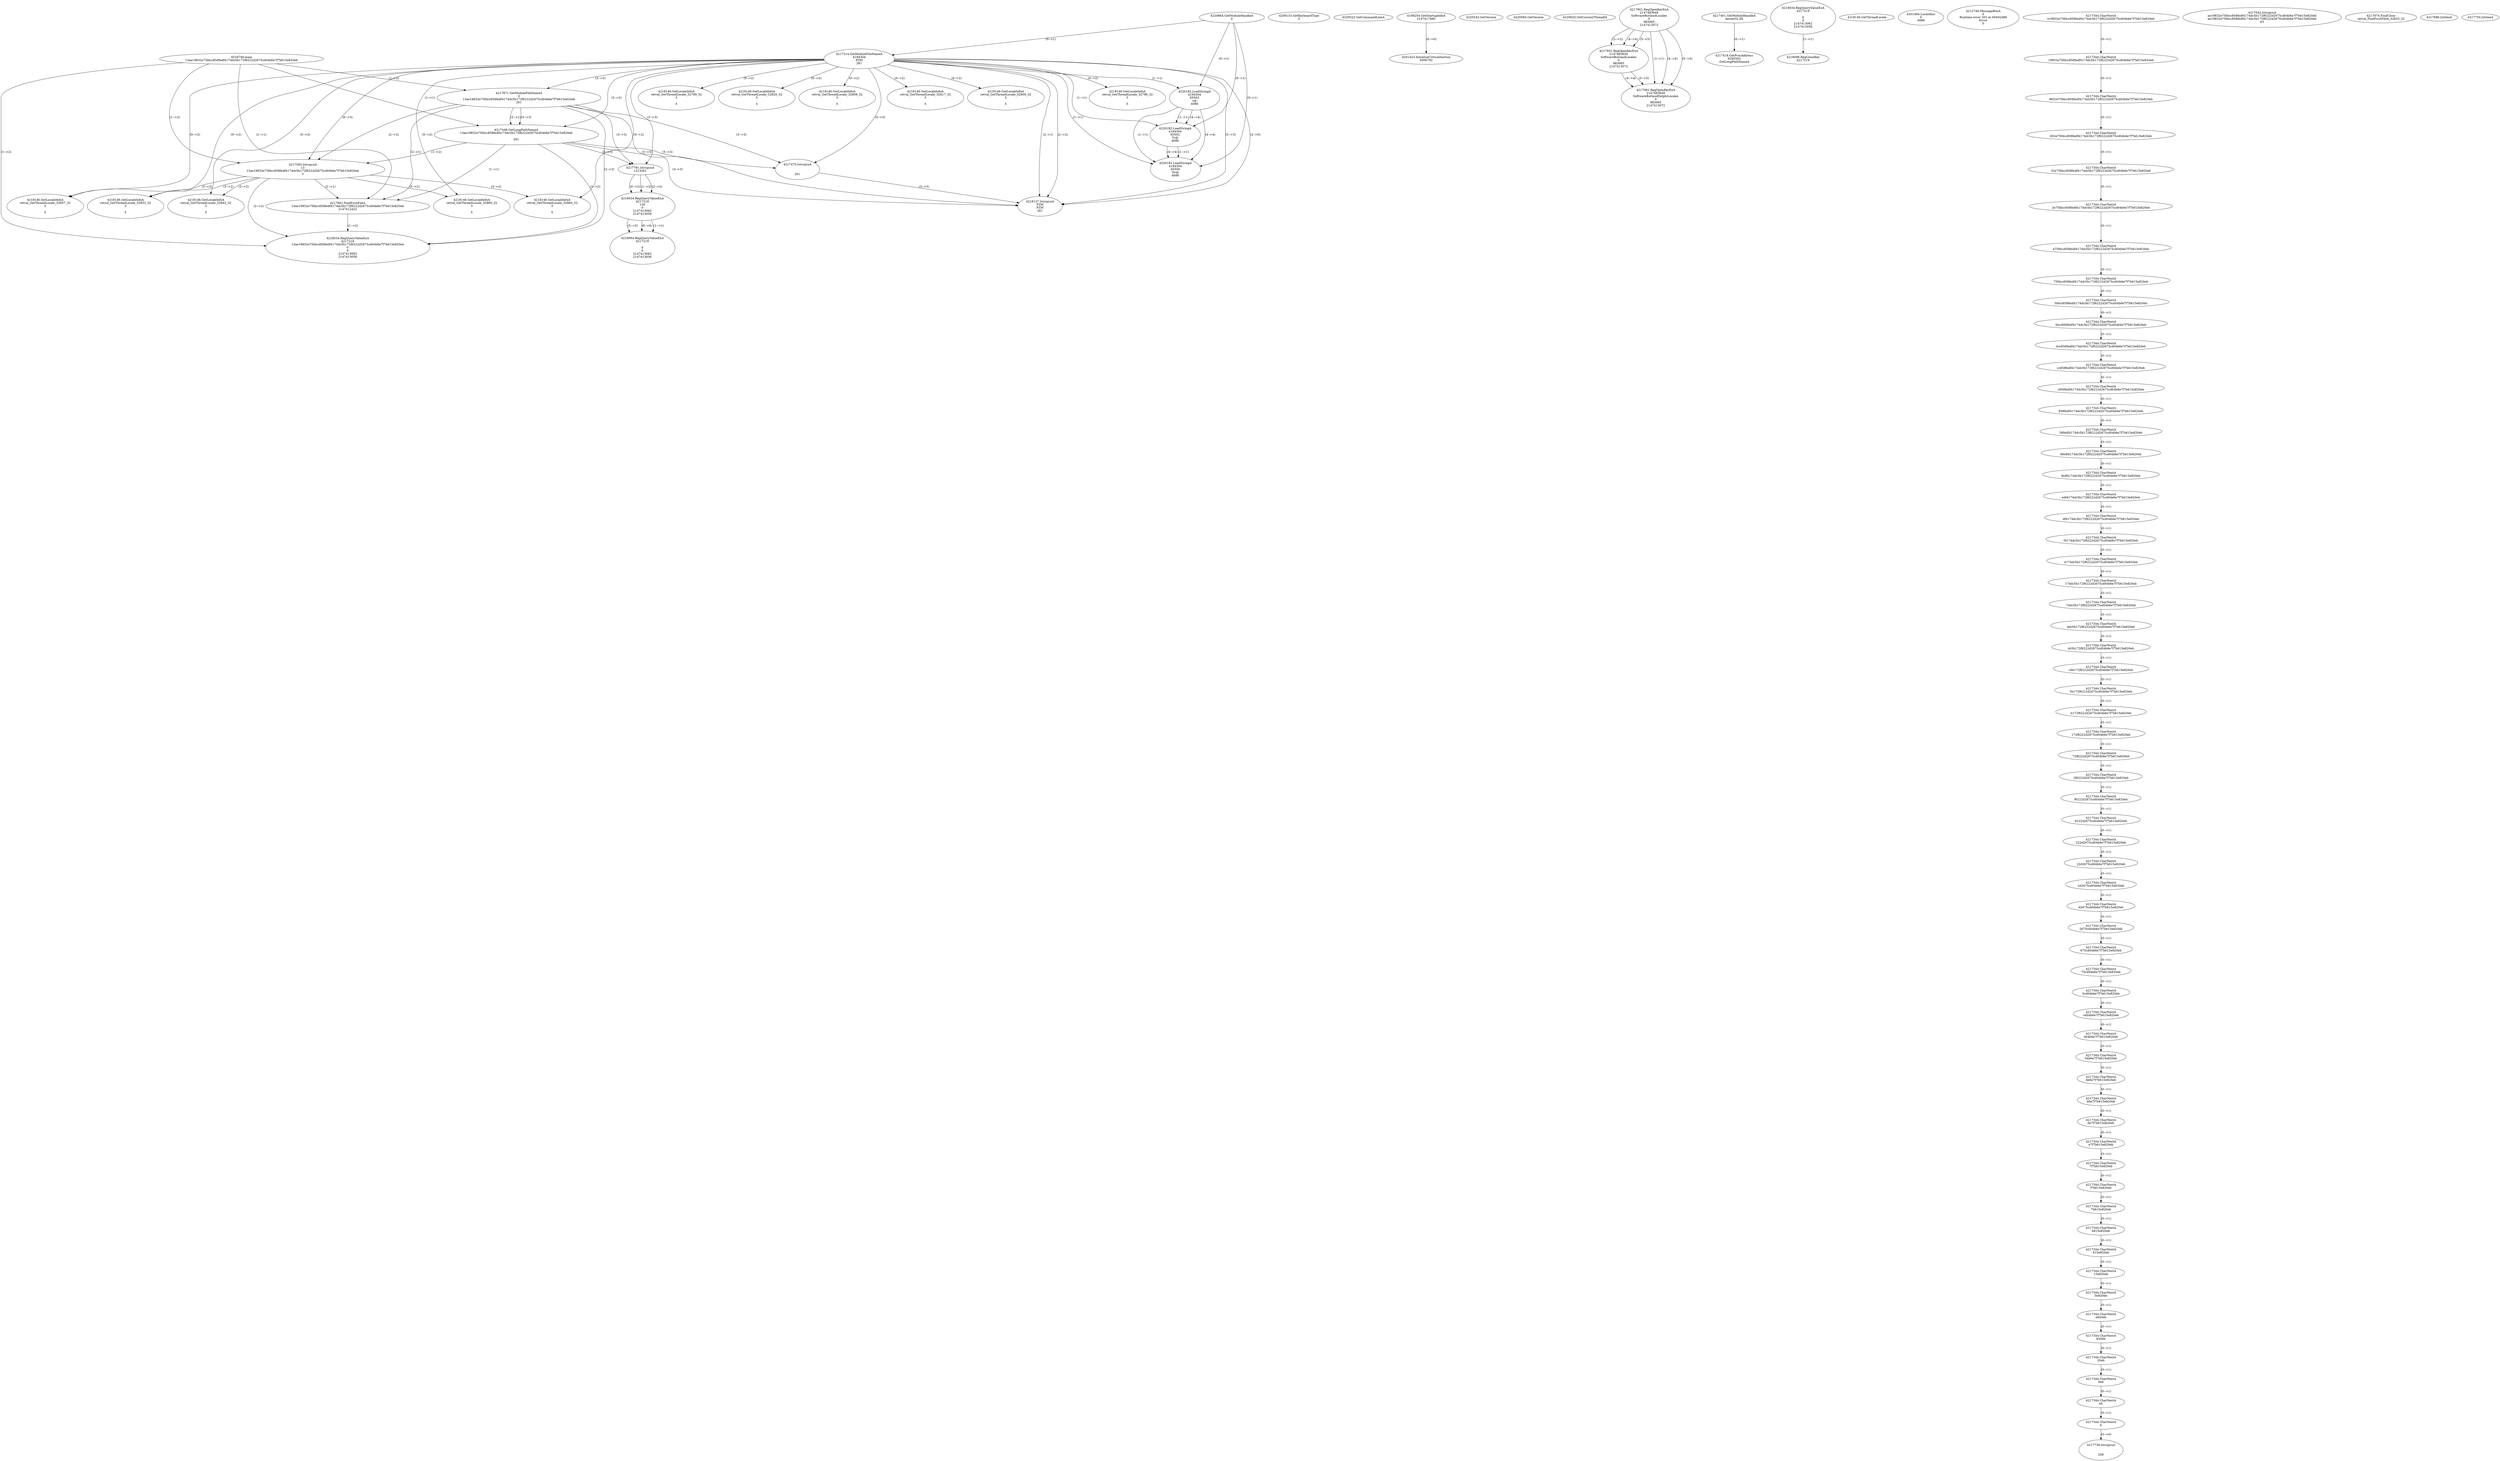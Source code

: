 // Global SCDG with merge call
digraph {
	0 [label="4516748.main
13ae19832e75fdcc858fedf4174dc5b172f6222d2675cd04b6e7f7b615e820eb"]
	1 [label="4220864.GetModuleHandleA
0"]
	2 [label="4209133.GetKeyboardType
0"]
	3 [label="4220523.GetCommandLineA
"]
	4 [label="4199254.GetStartupInfoA
2147417460"]
	5 [label="4220543.GetVersion
"]
	6 [label="4220560.GetVersion
"]
	7 [label="4220620.GetCurrentThreadId
"]
	8 [label="4217214.GetModuleFileNameA
4194304
PZM
261"]
	1 -> 8 [label="(0-->1)"]
	9 [label="4217871.GetModuleFileNameA
0
13ae19832e75fdcc858fedf4174dc5b172f6222d2675cd04b6e7f7b615e820eb
261"]
	0 -> 9 [label="(1-->2)"]
	8 -> 9 [label="(3-->3)"]
	10 [label="4217901.RegOpenKeyExA
2147483649
Software\Borland\Locales
0
983065
2147413072"]
	11 [label="4217401.GetModuleHandleA
kernel32.dll"]
	12 [label="4217418.GetProcAddress
6295592
GetLongPathNameA"]
	11 -> 12 [label="(0-->1)"]
	13 [label="4217448.GetLongPathNameA
13ae19832e75fdcc858fedf4174dc5b172f6222d2675cd04b6e7f7b615e820eb

261"]
	0 -> 13 [label="(1-->1)"]
	9 -> 13 [label="(2-->1)"]
	8 -> 13 [label="(3-->3)"]
	9 -> 13 [label="(3-->3)"]
	14 [label="4217470.lstrcpynA


261"]
	8 -> 14 [label="(3-->3)"]
	9 -> 14 [label="(3-->3)"]
	13 -> 14 [label="(3-->3)"]
	15 [label="4218034.RegQueryValueExA
4217219

0
0
2147413062
2147413056"]
	16 [label="4218098.RegCloseKey
4217219"]
	15 -> 16 [label="(1-->1)"]
	17 [label="4218127.lstrcpynA
PZM
PZM
261"]
	8 -> 17 [label="(2-->1)"]
	8 -> 17 [label="(2-->2)"]
	8 -> 17 [label="(3-->3)"]
	9 -> 17 [label="(3-->3)"]
	13 -> 17 [label="(3-->3)"]
	14 -> 17 [label="(3-->3)"]
	8 -> 17 [label="(2-->0)"]
	18 [label="4218140.GetThreadLocale
"]
	19 [label="4218146.GetLocaleInfoA
retval_GetThreadLocale_32786_32
3

5"]
	8 -> 19 [label="(0-->2)"]
	20 [label="4220182.LoadStringA
4194304
65503
\v@
4096"]
	1 -> 20 [label="(0-->1)"]
	8 -> 20 [label="(1-->1)"]
	21 [label="4220182.LoadStringA
4194304
65502
Tv@
4096"]
	1 -> 21 [label="(0-->1)"]
	8 -> 21 [label="(1-->1)"]
	20 -> 21 [label="(1-->1)"]
	20 -> 21 [label="(4-->4)"]
	22 [label="4201423.InitializeCriticalSection
5006792"]
	4 -> 22 [label="(0-->0)"]
	23 [label="4201484.LocalAlloc
0
4088"]
	24 [label="4212748.MessageBoxA
0
Runtime error 203 at 00402A88
Error
0"]
	25 [label="4217583.lstrcpynA
13
13ae19832e75fdcc858fedf4174dc5b172f6222d2675cd04b6e7f7b615e820eb
3"]
	0 -> 25 [label="(1-->2)"]
	9 -> 25 [label="(2-->2)"]
	13 -> 25 [label="(1-->2)"]
	8 -> 25 [label="(0-->3)"]
	26 [label="4217344.CharNextA
e19832e75fdcc858fedf4174dc5b172f6222d2675cd04b6e7f7b615e820eb"]
	27 [label="4217344.CharNextA
19832e75fdcc858fedf4174dc5b172f6222d2675cd04b6e7f7b615e820eb"]
	26 -> 27 [label="(0-->1)"]
	28 [label="4217344.CharNextA
9832e75fdcc858fedf4174dc5b172f6222d2675cd04b6e7f7b615e820eb"]
	27 -> 28 [label="(0-->1)"]
	29 [label="4217344.CharNextA
832e75fdcc858fedf4174dc5b172f6222d2675cd04b6e7f7b615e820eb"]
	28 -> 29 [label="(0-->1)"]
	30 [label="4217344.CharNextA
32e75fdcc858fedf4174dc5b172f6222d2675cd04b6e7f7b615e820eb"]
	29 -> 30 [label="(0-->1)"]
	31 [label="4217344.CharNextA
2e75fdcc858fedf4174dc5b172f6222d2675cd04b6e7f7b615e820eb"]
	30 -> 31 [label="(0-->1)"]
	32 [label="4217344.CharNextA
e75fdcc858fedf4174dc5b172f6222d2675cd04b6e7f7b615e820eb"]
	31 -> 32 [label="(0-->1)"]
	33 [label="4217344.CharNextA
75fdcc858fedf4174dc5b172f6222d2675cd04b6e7f7b615e820eb"]
	32 -> 33 [label="(0-->1)"]
	34 [label="4217344.CharNextA
5fdcc858fedf4174dc5b172f6222d2675cd04b6e7f7b615e820eb"]
	33 -> 34 [label="(0-->1)"]
	35 [label="4217344.CharNextA
fdcc858fedf4174dc5b172f6222d2675cd04b6e7f7b615e820eb"]
	34 -> 35 [label="(0-->1)"]
	36 [label="4217344.CharNextA
dcc858fedf4174dc5b172f6222d2675cd04b6e7f7b615e820eb"]
	35 -> 36 [label="(0-->1)"]
	37 [label="4217344.CharNextA
cc858fedf4174dc5b172f6222d2675cd04b6e7f7b615e820eb"]
	36 -> 37 [label="(0-->1)"]
	38 [label="4217344.CharNextA
c858fedf4174dc5b172f6222d2675cd04b6e7f7b615e820eb"]
	37 -> 38 [label="(0-->1)"]
	39 [label="4217344.CharNextA
858fedf4174dc5b172f6222d2675cd04b6e7f7b615e820eb"]
	38 -> 39 [label="(0-->1)"]
	40 [label="4217344.CharNextA
58fedf4174dc5b172f6222d2675cd04b6e7f7b615e820eb"]
	39 -> 40 [label="(0-->1)"]
	41 [label="4217344.CharNextA
8fedf4174dc5b172f6222d2675cd04b6e7f7b615e820eb"]
	40 -> 41 [label="(0-->1)"]
	42 [label="4217344.CharNextA
fedf4174dc5b172f6222d2675cd04b6e7f7b615e820eb"]
	41 -> 42 [label="(0-->1)"]
	43 [label="4217344.CharNextA
edf4174dc5b172f6222d2675cd04b6e7f7b615e820eb"]
	42 -> 43 [label="(0-->1)"]
	44 [label="4217344.CharNextA
df4174dc5b172f6222d2675cd04b6e7f7b615e820eb"]
	43 -> 44 [label="(0-->1)"]
	45 [label="4217344.CharNextA
f4174dc5b172f6222d2675cd04b6e7f7b615e820eb"]
	44 -> 45 [label="(0-->1)"]
	46 [label="4217344.CharNextA
4174dc5b172f6222d2675cd04b6e7f7b615e820eb"]
	45 -> 46 [label="(0-->1)"]
	47 [label="4217344.CharNextA
174dc5b172f6222d2675cd04b6e7f7b615e820eb"]
	46 -> 47 [label="(0-->1)"]
	48 [label="4217344.CharNextA
74dc5b172f6222d2675cd04b6e7f7b615e820eb"]
	47 -> 48 [label="(0-->1)"]
	49 [label="4217344.CharNextA
4dc5b172f6222d2675cd04b6e7f7b615e820eb"]
	48 -> 49 [label="(0-->1)"]
	50 [label="4217344.CharNextA
dc5b172f6222d2675cd04b6e7f7b615e820eb"]
	49 -> 50 [label="(0-->1)"]
	51 [label="4217344.CharNextA
c5b172f6222d2675cd04b6e7f7b615e820eb"]
	50 -> 51 [label="(0-->1)"]
	52 [label="4217344.CharNextA
5b172f6222d2675cd04b6e7f7b615e820eb"]
	51 -> 52 [label="(0-->1)"]
	53 [label="4217344.CharNextA
b172f6222d2675cd04b6e7f7b615e820eb"]
	52 -> 53 [label="(0-->1)"]
	54 [label="4217344.CharNextA
172f6222d2675cd04b6e7f7b615e820eb"]
	53 -> 54 [label="(0-->1)"]
	55 [label="4217344.CharNextA
72f6222d2675cd04b6e7f7b615e820eb"]
	54 -> 55 [label="(0-->1)"]
	56 [label="4217344.CharNextA
2f6222d2675cd04b6e7f7b615e820eb"]
	55 -> 56 [label="(0-->1)"]
	57 [label="4217344.CharNextA
f6222d2675cd04b6e7f7b615e820eb"]
	56 -> 57 [label="(0-->1)"]
	58 [label="4217344.CharNextA
6222d2675cd04b6e7f7b615e820eb"]
	57 -> 58 [label="(0-->1)"]
	59 [label="4217344.CharNextA
222d2675cd04b6e7f7b615e820eb"]
	58 -> 59 [label="(0-->1)"]
	60 [label="4217344.CharNextA
22d2675cd04b6e7f7b615e820eb"]
	59 -> 60 [label="(0-->1)"]
	61 [label="4217344.CharNextA
2d2675cd04b6e7f7b615e820eb"]
	60 -> 61 [label="(0-->1)"]
	62 [label="4217344.CharNextA
d2675cd04b6e7f7b615e820eb"]
	61 -> 62 [label="(0-->1)"]
	63 [label="4217344.CharNextA
2675cd04b6e7f7b615e820eb"]
	62 -> 63 [label="(0-->1)"]
	64 [label="4217344.CharNextA
675cd04b6e7f7b615e820eb"]
	63 -> 64 [label="(0-->1)"]
	65 [label="4217344.CharNextA
75cd04b6e7f7b615e820eb"]
	64 -> 65 [label="(0-->1)"]
	66 [label="4217344.CharNextA
5cd04b6e7f7b615e820eb"]
	65 -> 66 [label="(0-->1)"]
	67 [label="4217344.CharNextA
cd04b6e7f7b615e820eb"]
	66 -> 67 [label="(0-->1)"]
	68 [label="4217344.CharNextA
d04b6e7f7b615e820eb"]
	67 -> 68 [label="(0-->1)"]
	69 [label="4217344.CharNextA
04b6e7f7b615e820eb"]
	68 -> 69 [label="(0-->1)"]
	70 [label="4217344.CharNextA
4b6e7f7b615e820eb"]
	69 -> 70 [label="(0-->1)"]
	71 [label="4217344.CharNextA
b6e7f7b615e820eb"]
	70 -> 71 [label="(0-->1)"]
	72 [label="4217344.CharNextA
6e7f7b615e820eb"]
	71 -> 72 [label="(0-->1)"]
	73 [label="4217344.CharNextA
e7f7b615e820eb"]
	72 -> 73 [label="(0-->1)"]
	74 [label="4217344.CharNextA
7f7b615e820eb"]
	73 -> 74 [label="(0-->1)"]
	75 [label="4217344.CharNextA
f7b615e820eb"]
	74 -> 75 [label="(0-->1)"]
	76 [label="4217344.CharNextA
7b615e820eb"]
	75 -> 76 [label="(0-->1)"]
	77 [label="4217344.CharNextA
b615e820eb"]
	76 -> 77 [label="(0-->1)"]
	78 [label="4217344.CharNextA
615e820eb"]
	77 -> 78 [label="(0-->1)"]
	79 [label="4217344.CharNextA
15e820eb"]
	78 -> 79 [label="(0-->1)"]
	80 [label="4217344.CharNextA
5e820eb"]
	79 -> 80 [label="(0-->1)"]
	81 [label="4217344.CharNextA
e820eb"]
	80 -> 81 [label="(0-->1)"]
	82 [label="4217344.CharNextA
820eb"]
	81 -> 82 [label="(0-->1)"]
	83 [label="4217344.CharNextA
20eb"]
	82 -> 83 [label="(0-->1)"]
	84 [label="4217344.CharNextA
0eb"]
	83 -> 84 [label="(0-->1)"]
	85 [label="4217344.CharNextA
eb"]
	84 -> 85 [label="(0-->1)"]
	86 [label="4217344.CharNextA
b"]
	85 -> 86 [label="(0-->1)"]
	87 [label="4217642.lstrcpynA
ae19832e75fdcc858fedf4174dc5b172f6222d2675cd04b6e7f7b615e820eb
ae19832e75fdcc858fedf4174dc5b172f6222d2675cd04b6e7f7b615e820eb
63"]
	88 [label="4217661.FindFirstFileA
13ae19832e75fdcc858fedf4174dc5b172f6222d2675cd04b6e7f7b615e820eb
2147412422"]
	0 -> 88 [label="(1-->1)"]
	9 -> 88 [label="(2-->1)"]
	13 -> 88 [label="(1-->1)"]
	25 -> 88 [label="(2-->1)"]
	89 [label="4217674.FindClose
retval_FindFirstFileA_32833_32"]
	90 [label="4217686.lstrlenA
"]
	91 [label="4217738.lstrcpynA


258"]
	86 -> 91 [label="(0-->0)"]
	92 [label="4217750.lstrlenA
"]
	93 [label="4217791.lstrcpynA
13\
13\
261"]
	8 -> 93 [label="(3-->3)"]
	9 -> 93 [label="(3-->3)"]
	13 -> 93 [label="(3-->3)"]
	94 [label="4218034.RegQueryValueExA
4217219
13\
0
0
2147413062
2147413056"]
	93 -> 94 [label="(1-->2)"]
	93 -> 94 [label="(2-->2)"]
	93 -> 94 [label="(0-->2)"]
	95 [label="4218064.RegQueryValueExA
4217219

0
0
2147413062
2147413056"]
	94 -> 95 [label="(1-->1)"]
	94 -> 95 [label="(5-->5)"]
	94 -> 95 [label="(6-->6)"]
	96 [label="4218146.GetLocaleInfoA
retval_GetThreadLocale_32857_32
3

5"]
	8 -> 96 [label="(0-->2)"]
	25 -> 96 [label="(3-->2)"]
	97 [label="4218034.RegQueryValueExA
4217219
13ae19832e75fdcc858fedf4174dc5b172f6222d2675cd04b6e7f7b615e820eb
0
0
2147413062
2147413056"]
	0 -> 97 [label="(1-->2)"]
	9 -> 97 [label="(2-->2)"]
	13 -> 97 [label="(1-->2)"]
	25 -> 97 [label="(2-->2)"]
	88 -> 97 [label="(1-->2)"]
	98 [label="4218146.GetLocaleInfoA
retval_GetThreadLocale_32853_32
3

5"]
	8 -> 98 [label="(0-->2)"]
	25 -> 98 [label="(3-->2)"]
	99 [label="4218146.GetLocaleInfoA
retval_GetThreadLocale_32842_32
3

5"]
	8 -> 99 [label="(0-->2)"]
	25 -> 99 [label="(3-->2)"]
	100 [label="4220182.LoadStringA
4194304
65500
Dv@
4096"]
	1 -> 100 [label="(0-->1)"]
	8 -> 100 [label="(1-->1)"]
	20 -> 100 [label="(1-->1)"]
	21 -> 100 [label="(1-->1)"]
	20 -> 100 [label="(4-->4)"]
	21 -> 100 [label="(4-->4)"]
	101 [label="4218146.GetLocaleInfoA
retval_GetThreadLocale_32860_32
3

5"]
	8 -> 101 [label="(0-->2)"]
	25 -> 101 [label="(3-->2)"]
	102 [label="4217931.RegOpenKeyExA
2147483650
Software\Borland\Locales
0
983065
2147413072"]
	10 -> 102 [label="(2-->2)"]
	10 -> 102 [label="(4-->4)"]
	10 -> 102 [label="(5-->5)"]
	103 [label="4218146.GetLocaleInfoA
retval_GetThreadLocale_32799_32
3

5"]
	8 -> 103 [label="(0-->2)"]
	104 [label="4218146.GetLocaleInfoA
retval_GetThreadLocale_32820_32
3

5"]
	8 -> 104 [label="(0-->2)"]
	105 [label="4217961.RegOpenKeyExA
2147483649
Software\Borland\Delphi\Locales
0
983065
2147413072"]
	10 -> 105 [label="(1-->1)"]
	10 -> 105 [label="(4-->4)"]
	102 -> 105 [label="(4-->4)"]
	10 -> 105 [label="(5-->5)"]
	102 -> 105 [label="(5-->5)"]
	106 [label="4218146.GetLocaleInfoA
retval_GetThreadLocale_32808_32
3

5"]
	8 -> 106 [label="(0-->2)"]
	107 [label="4218146.GetLocaleInfoA
retval_GetThreadLocale_32817_32
3

5"]
	8 -> 107 [label="(0-->2)"]
	108 [label="4218146.GetLocaleInfoA
retval_GetThreadLocale_32864_32
3

5"]
	8 -> 108 [label="(0-->2)"]
	25 -> 108 [label="(3-->2)"]
	109 [label="4218146.GetLocaleInfoA
retval_GetThreadLocale_32809_32
3

5"]
	8 -> 109 [label="(0-->2)"]
}
